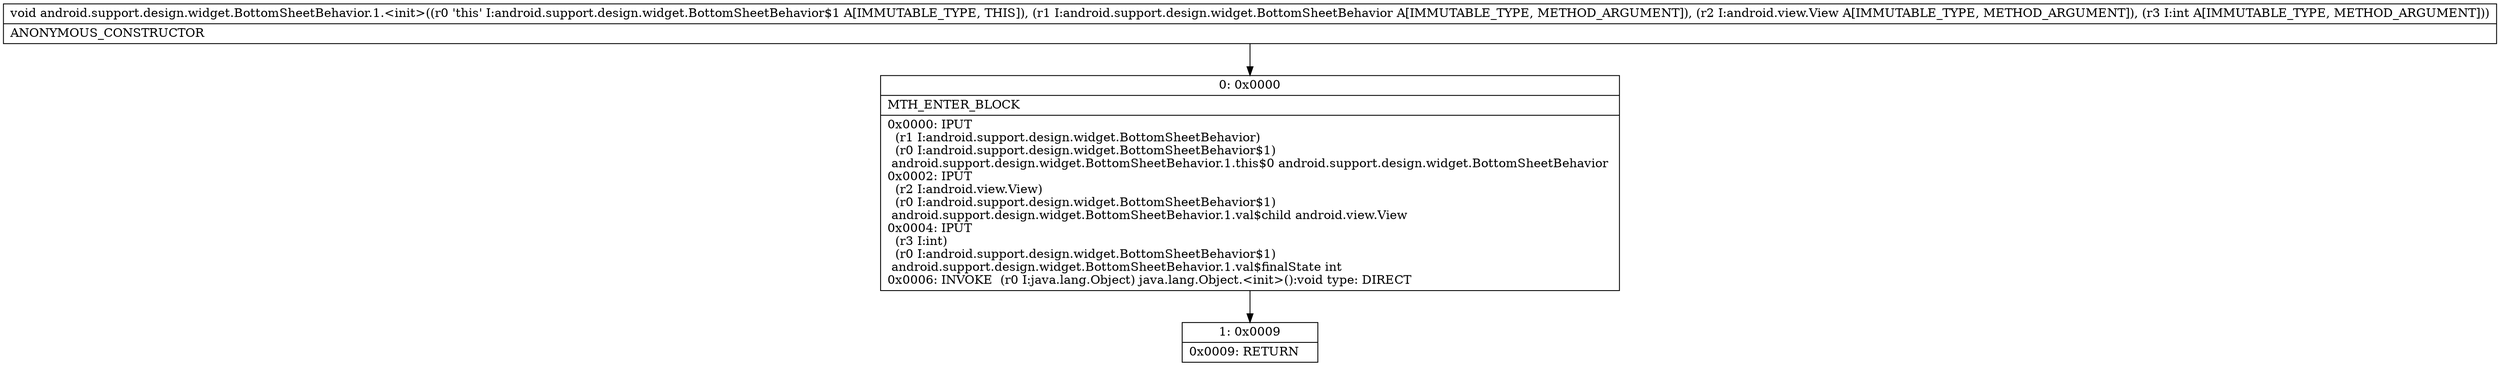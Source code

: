 digraph "CFG forandroid.support.design.widget.BottomSheetBehavior.1.\<init\>(Landroid\/support\/design\/widget\/BottomSheetBehavior;Landroid\/view\/View;I)V" {
Node_0 [shape=record,label="{0\:\ 0x0000|MTH_ENTER_BLOCK\l|0x0000: IPUT  \l  (r1 I:android.support.design.widget.BottomSheetBehavior)\l  (r0 I:android.support.design.widget.BottomSheetBehavior$1)\l android.support.design.widget.BottomSheetBehavior.1.this$0 android.support.design.widget.BottomSheetBehavior \l0x0002: IPUT  \l  (r2 I:android.view.View)\l  (r0 I:android.support.design.widget.BottomSheetBehavior$1)\l android.support.design.widget.BottomSheetBehavior.1.val$child android.view.View \l0x0004: IPUT  \l  (r3 I:int)\l  (r0 I:android.support.design.widget.BottomSheetBehavior$1)\l android.support.design.widget.BottomSheetBehavior.1.val$finalState int \l0x0006: INVOKE  (r0 I:java.lang.Object) java.lang.Object.\<init\>():void type: DIRECT \l}"];
Node_1 [shape=record,label="{1\:\ 0x0009|0x0009: RETURN   \l}"];
MethodNode[shape=record,label="{void android.support.design.widget.BottomSheetBehavior.1.\<init\>((r0 'this' I:android.support.design.widget.BottomSheetBehavior$1 A[IMMUTABLE_TYPE, THIS]), (r1 I:android.support.design.widget.BottomSheetBehavior A[IMMUTABLE_TYPE, METHOD_ARGUMENT]), (r2 I:android.view.View A[IMMUTABLE_TYPE, METHOD_ARGUMENT]), (r3 I:int A[IMMUTABLE_TYPE, METHOD_ARGUMENT]))  | ANONYMOUS_CONSTRUCTOR\l}"];
MethodNode -> Node_0;
Node_0 -> Node_1;
}

